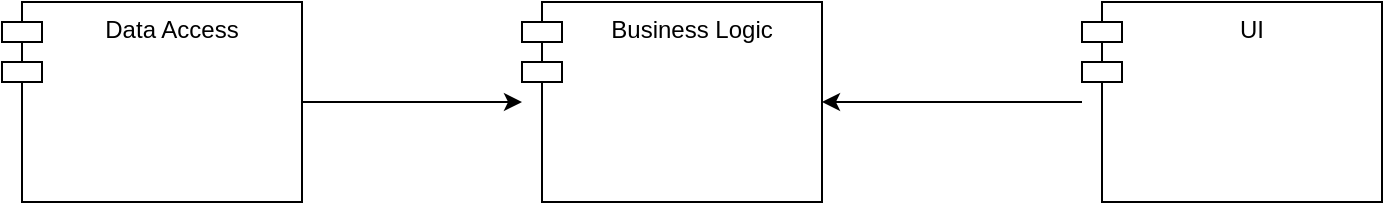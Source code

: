 <mxfile version="23.1.6" type="google">
  <diagram name="Страница — 1" id="PVrl4Lllj85VKVrNrOla">
    <mxGraphModel grid="1" page="1" gridSize="10" guides="1" tooltips="1" connect="1" arrows="1" fold="1" pageScale="1" pageWidth="827" pageHeight="1169" math="0" shadow="0">
      <root>
        <mxCell id="0" />
        <mxCell id="1" parent="0" />
        <mxCell id="euOcV9dsWlcPkcapQykU-4" style="edgeStyle=orthogonalEdgeStyle;rounded=0;orthogonalLoop=1;jettySize=auto;html=1;" edge="1" parent="1" source="euOcV9dsWlcPkcapQykU-1" target="euOcV9dsWlcPkcapQykU-2">
          <mxGeometry relative="1" as="geometry">
            <mxPoint x="380" y="200" as="targetPoint" />
          </mxGeometry>
        </mxCell>
        <mxCell id="euOcV9dsWlcPkcapQykU-1" value="Data Access" style="shape=module;align=left;spacingLeft=20;align=center;verticalAlign=top;whiteSpace=wrap;html=1;" vertex="1" parent="1">
          <mxGeometry x="220" y="150" width="150" height="100" as="geometry" />
        </mxCell>
        <mxCell id="euOcV9dsWlcPkcapQykU-2" value="Business Logic" style="shape=module;align=left;spacingLeft=20;align=center;verticalAlign=top;whiteSpace=wrap;html=1;" vertex="1" parent="1">
          <mxGeometry x="480" y="150" width="150" height="100" as="geometry" />
        </mxCell>
        <mxCell id="euOcV9dsWlcPkcapQykU-5" style="edgeStyle=orthogonalEdgeStyle;rounded=0;orthogonalLoop=1;jettySize=auto;html=1;" edge="1" parent="1" source="euOcV9dsWlcPkcapQykU-3" target="euOcV9dsWlcPkcapQykU-2">
          <mxGeometry relative="1" as="geometry" />
        </mxCell>
        <mxCell id="euOcV9dsWlcPkcapQykU-3" value="UI" style="shape=module;align=left;spacingLeft=20;align=center;verticalAlign=top;whiteSpace=wrap;html=1;" vertex="1" parent="1">
          <mxGeometry x="760" y="150" width="150" height="100" as="geometry" />
        </mxCell>
      </root>
    </mxGraphModel>
  </diagram>
</mxfile>
